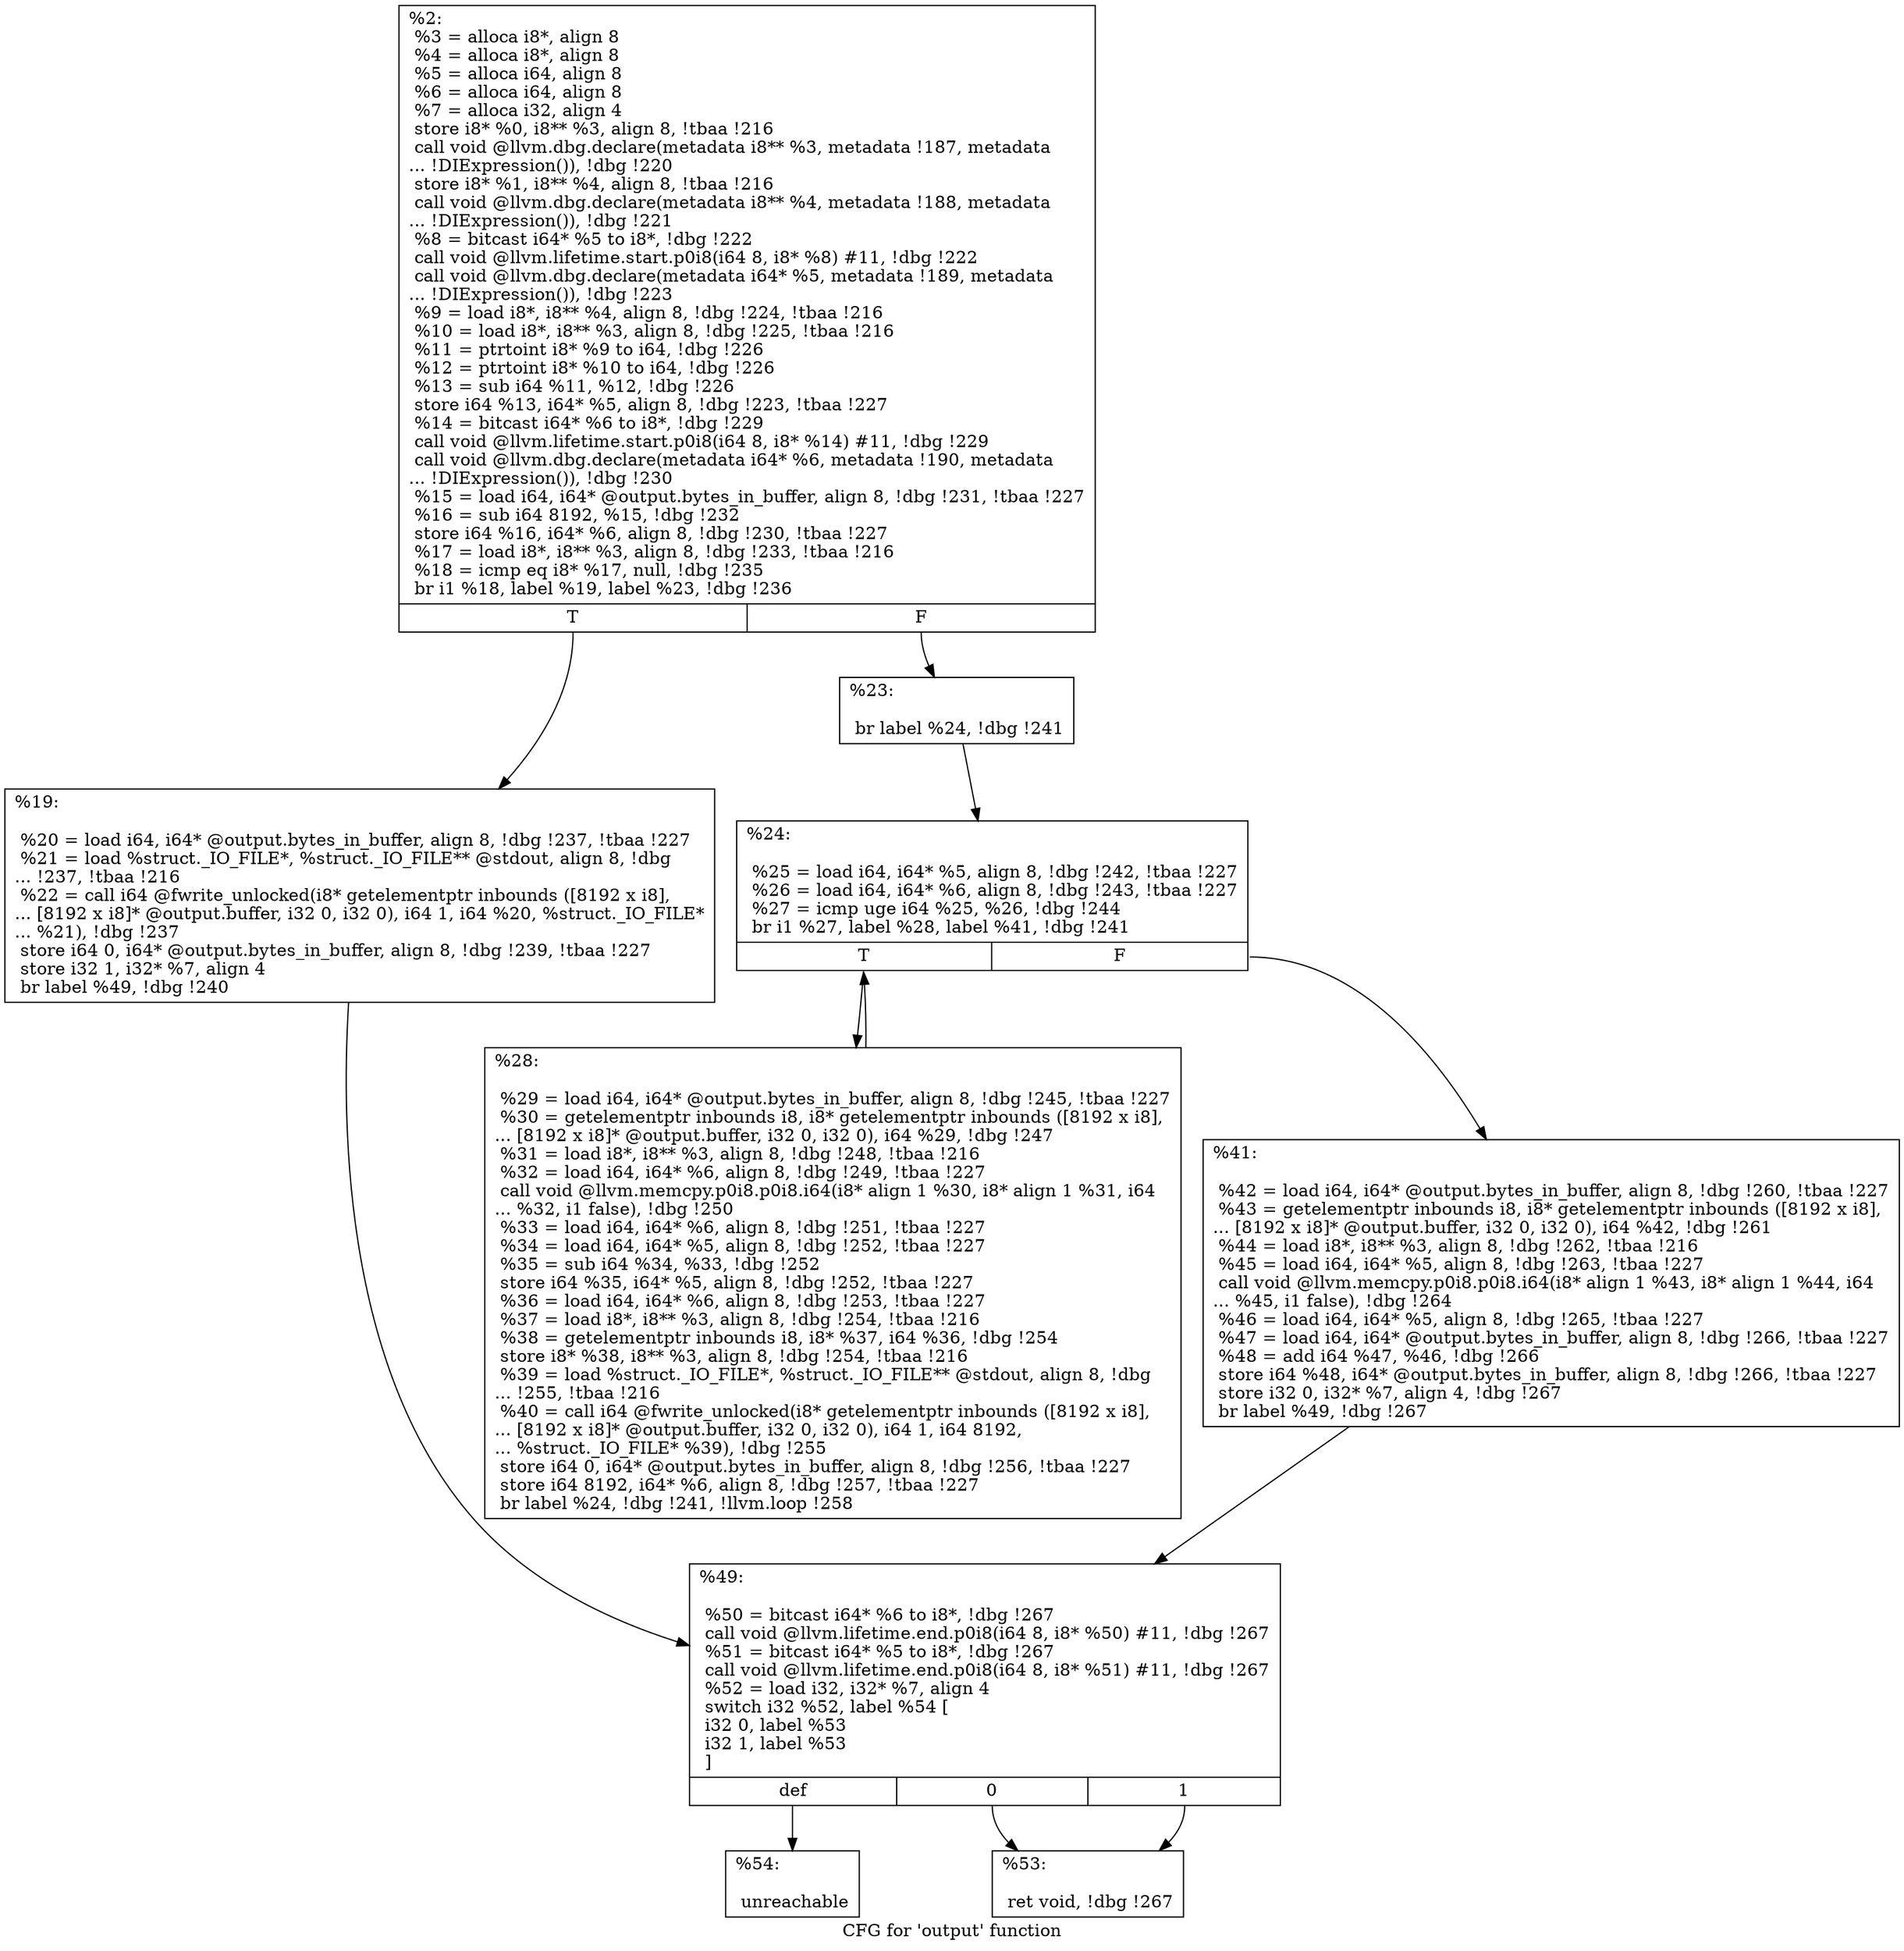 digraph "CFG for 'output' function" {
	label="CFG for 'output' function";

	Node0x2542f80 [shape=record,label="{%2:\l  %3 = alloca i8*, align 8\l  %4 = alloca i8*, align 8\l  %5 = alloca i64, align 8\l  %6 = alloca i64, align 8\l  %7 = alloca i32, align 4\l  store i8* %0, i8** %3, align 8, !tbaa !216\l  call void @llvm.dbg.declare(metadata i8** %3, metadata !187, metadata\l... !DIExpression()), !dbg !220\l  store i8* %1, i8** %4, align 8, !tbaa !216\l  call void @llvm.dbg.declare(metadata i8** %4, metadata !188, metadata\l... !DIExpression()), !dbg !221\l  %8 = bitcast i64* %5 to i8*, !dbg !222\l  call void @llvm.lifetime.start.p0i8(i64 8, i8* %8) #11, !dbg !222\l  call void @llvm.dbg.declare(metadata i64* %5, metadata !189, metadata\l... !DIExpression()), !dbg !223\l  %9 = load i8*, i8** %4, align 8, !dbg !224, !tbaa !216\l  %10 = load i8*, i8** %3, align 8, !dbg !225, !tbaa !216\l  %11 = ptrtoint i8* %9 to i64, !dbg !226\l  %12 = ptrtoint i8* %10 to i64, !dbg !226\l  %13 = sub i64 %11, %12, !dbg !226\l  store i64 %13, i64* %5, align 8, !dbg !223, !tbaa !227\l  %14 = bitcast i64* %6 to i8*, !dbg !229\l  call void @llvm.lifetime.start.p0i8(i64 8, i8* %14) #11, !dbg !229\l  call void @llvm.dbg.declare(metadata i64* %6, metadata !190, metadata\l... !DIExpression()), !dbg !230\l  %15 = load i64, i64* @output.bytes_in_buffer, align 8, !dbg !231, !tbaa !227\l  %16 = sub i64 8192, %15, !dbg !232\l  store i64 %16, i64* %6, align 8, !dbg !230, !tbaa !227\l  %17 = load i8*, i8** %3, align 8, !dbg !233, !tbaa !216\l  %18 = icmp eq i8* %17, null, !dbg !235\l  br i1 %18, label %19, label %23, !dbg !236\l|{<s0>T|<s1>F}}"];
	Node0x2542f80:s0 -> Node0x2542fd0;
	Node0x2542f80:s1 -> Node0x2543020;
	Node0x2542fd0 [shape=record,label="{%19:\l\l  %20 = load i64, i64* @output.bytes_in_buffer, align 8, !dbg !237, !tbaa !227\l  %21 = load %struct._IO_FILE*, %struct._IO_FILE** @stdout, align 8, !dbg\l... !237, !tbaa !216\l  %22 = call i64 @fwrite_unlocked(i8* getelementptr inbounds ([8192 x i8],\l... [8192 x i8]* @output.buffer, i32 0, i32 0), i64 1, i64 %20, %struct._IO_FILE*\l... %21), !dbg !237\l  store i64 0, i64* @output.bytes_in_buffer, align 8, !dbg !239, !tbaa !227\l  store i32 1, i32* %7, align 4\l  br label %49, !dbg !240\l}"];
	Node0x2542fd0 -> Node0x2543160;
	Node0x2543020 [shape=record,label="{%23:\l\l  br label %24, !dbg !241\l}"];
	Node0x2543020 -> Node0x2543070;
	Node0x2543070 [shape=record,label="{%24:\l\l  %25 = load i64, i64* %5, align 8, !dbg !242, !tbaa !227\l  %26 = load i64, i64* %6, align 8, !dbg !243, !tbaa !227\l  %27 = icmp uge i64 %25, %26, !dbg !244\l  br i1 %27, label %28, label %41, !dbg !241\l|{<s0>T|<s1>F}}"];
	Node0x2543070:s0 -> Node0x25430c0;
	Node0x2543070:s1 -> Node0x2543110;
	Node0x25430c0 [shape=record,label="{%28:\l\l  %29 = load i64, i64* @output.bytes_in_buffer, align 8, !dbg !245, !tbaa !227\l  %30 = getelementptr inbounds i8, i8* getelementptr inbounds ([8192 x i8],\l... [8192 x i8]* @output.buffer, i32 0, i32 0), i64 %29, !dbg !247\l  %31 = load i8*, i8** %3, align 8, !dbg !248, !tbaa !216\l  %32 = load i64, i64* %6, align 8, !dbg !249, !tbaa !227\l  call void @llvm.memcpy.p0i8.p0i8.i64(i8* align 1 %30, i8* align 1 %31, i64\l... %32, i1 false), !dbg !250\l  %33 = load i64, i64* %6, align 8, !dbg !251, !tbaa !227\l  %34 = load i64, i64* %5, align 8, !dbg !252, !tbaa !227\l  %35 = sub i64 %34, %33, !dbg !252\l  store i64 %35, i64* %5, align 8, !dbg !252, !tbaa !227\l  %36 = load i64, i64* %6, align 8, !dbg !253, !tbaa !227\l  %37 = load i8*, i8** %3, align 8, !dbg !254, !tbaa !216\l  %38 = getelementptr inbounds i8, i8* %37, i64 %36, !dbg !254\l  store i8* %38, i8** %3, align 8, !dbg !254, !tbaa !216\l  %39 = load %struct._IO_FILE*, %struct._IO_FILE** @stdout, align 8, !dbg\l... !255, !tbaa !216\l  %40 = call i64 @fwrite_unlocked(i8* getelementptr inbounds ([8192 x i8],\l... [8192 x i8]* @output.buffer, i32 0, i32 0), i64 1, i64 8192,\l... %struct._IO_FILE* %39), !dbg !255\l  store i64 0, i64* @output.bytes_in_buffer, align 8, !dbg !256, !tbaa !227\l  store i64 8192, i64* %6, align 8, !dbg !257, !tbaa !227\l  br label %24, !dbg !241, !llvm.loop !258\l}"];
	Node0x25430c0 -> Node0x2543070;
	Node0x2543110 [shape=record,label="{%41:\l\l  %42 = load i64, i64* @output.bytes_in_buffer, align 8, !dbg !260, !tbaa !227\l  %43 = getelementptr inbounds i8, i8* getelementptr inbounds ([8192 x i8],\l... [8192 x i8]* @output.buffer, i32 0, i32 0), i64 %42, !dbg !261\l  %44 = load i8*, i8** %3, align 8, !dbg !262, !tbaa !216\l  %45 = load i64, i64* %5, align 8, !dbg !263, !tbaa !227\l  call void @llvm.memcpy.p0i8.p0i8.i64(i8* align 1 %43, i8* align 1 %44, i64\l... %45, i1 false), !dbg !264\l  %46 = load i64, i64* %5, align 8, !dbg !265, !tbaa !227\l  %47 = load i64, i64* @output.bytes_in_buffer, align 8, !dbg !266, !tbaa !227\l  %48 = add i64 %47, %46, !dbg !266\l  store i64 %48, i64* @output.bytes_in_buffer, align 8, !dbg !266, !tbaa !227\l  store i32 0, i32* %7, align 4, !dbg !267\l  br label %49, !dbg !267\l}"];
	Node0x2543110 -> Node0x2543160;
	Node0x2543160 [shape=record,label="{%49:\l\l  %50 = bitcast i64* %6 to i8*, !dbg !267\l  call void @llvm.lifetime.end.p0i8(i64 8, i8* %50) #11, !dbg !267\l  %51 = bitcast i64* %5 to i8*, !dbg !267\l  call void @llvm.lifetime.end.p0i8(i64 8, i8* %51) #11, !dbg !267\l  %52 = load i32, i32* %7, align 4\l  switch i32 %52, label %54 [\l    i32 0, label %53\l    i32 1, label %53\l  ]\l|{<s0>def|<s1>0|<s2>1}}"];
	Node0x2543160:s0 -> Node0x2543200;
	Node0x2543160:s1 -> Node0x25431b0;
	Node0x2543160:s2 -> Node0x25431b0;
	Node0x25431b0 [shape=record,label="{%53:\l\l  ret void, !dbg !267\l}"];
	Node0x2543200 [shape=record,label="{%54:\l\l  unreachable\l}"];
}
